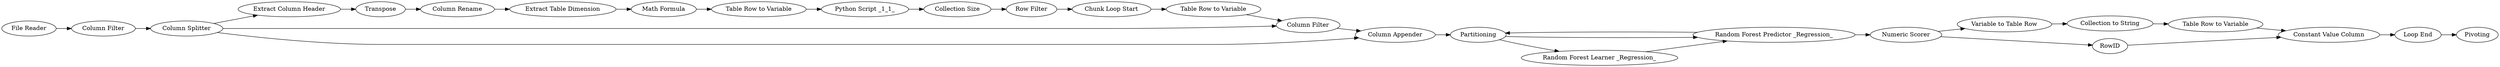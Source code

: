 digraph {
	13 -> 15
	37 -> 17
	36 -> 21
	12 -> 43
	16 -> 20
	30 -> 32
	28 -> 26
	35 -> 30
	40 -> 34
	30 -> 31
	33 -> 40
	17 -> 38
	31 -> 32
	22 -> 16
	38 -> 34
	21 -> 20
	25 -> 28
	33 -> 37
	21 -> 35
	15 -> 25
	21 -> 7
	44 -> 22
	7 -> 13
	26 -> 12
	23 -> 39
	34 -> 23
	32 -> 30
	29 -> 36
	20 -> 35
	32 -> 33
	43 -> 44
	7 [label="Extract Column Header"]
	26 [label="Table Row to Variable"]
	21 [label="Column Splitter"]
	17 [label="Collection to String"]
	31 [label="Random Forest Learner _Regression_"]
	15 [label="Column Rename"]
	25 [label="Extract Table Dimension"]
	12 [label="Python Script _1_1_"]
	16 [label="Table Row to Variable"]
	30 [label=Partitioning]
	22 [label="Chunk Loop Start"]
	28 [label="Math Formula"]
	23 [label="Loop End"]
	38 [label="Table Row to Variable"]
	13 [label=Transpose]
	43 [label="Collection Size"]
	20 [label="Column Filter"]
	34 [label="Constant Value Column"]
	35 [label="Column Appender"]
	29 [label="File Reader"]
	44 [label="Row Filter"]
	36 [label="Column Filter"]
	40 [label=RowID]
	39 [label=Pivoting]
	33 [label="Numeric Scorer"]
	32 [label="Random Forest Predictor _Regression_"]
	37 [label="Variable to Table Row"]
	rankdir=LR
}
